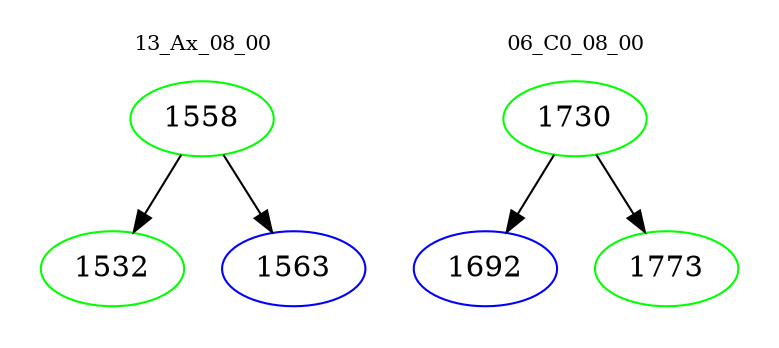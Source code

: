 digraph{
subgraph cluster_0 {
color = white
label = "13_Ax_08_00";
fontsize=10;
T0_1558 [label="1558", color="green"]
T0_1558 -> T0_1532 [color="black"]
T0_1532 [label="1532", color="green"]
T0_1558 -> T0_1563 [color="black"]
T0_1563 [label="1563", color="blue"]
}
subgraph cluster_1 {
color = white
label = "06_C0_08_00";
fontsize=10;
T1_1730 [label="1730", color="green"]
T1_1730 -> T1_1692 [color="black"]
T1_1692 [label="1692", color="blue"]
T1_1730 -> T1_1773 [color="black"]
T1_1773 [label="1773", color="green"]
}
}
